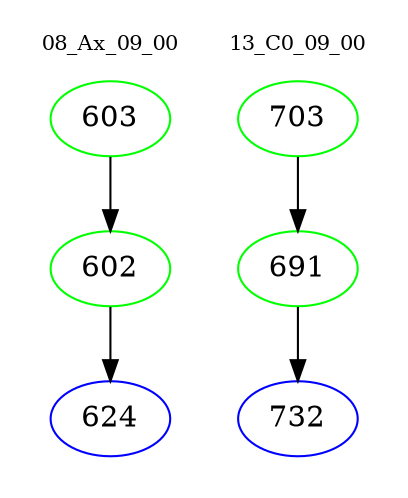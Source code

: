 digraph{
subgraph cluster_0 {
color = white
label = "08_Ax_09_00";
fontsize=10;
T0_603 [label="603", color="green"]
T0_603 -> T0_602 [color="black"]
T0_602 [label="602", color="green"]
T0_602 -> T0_624 [color="black"]
T0_624 [label="624", color="blue"]
}
subgraph cluster_1 {
color = white
label = "13_C0_09_00";
fontsize=10;
T1_703 [label="703", color="green"]
T1_703 -> T1_691 [color="black"]
T1_691 [label="691", color="green"]
T1_691 -> T1_732 [color="black"]
T1_732 [label="732", color="blue"]
}
}
